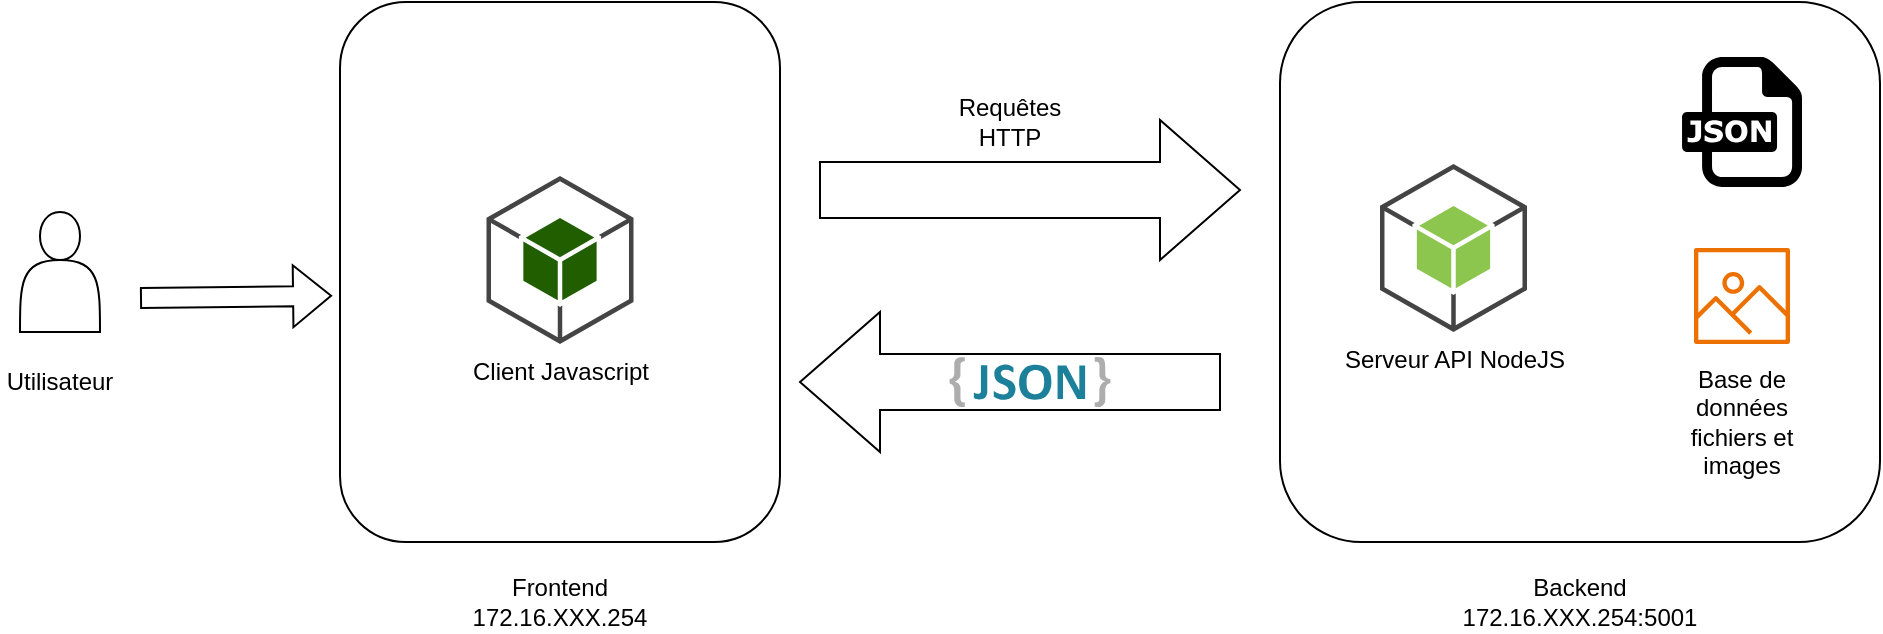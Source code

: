 <mxfile version="22.1.22" type="embed">
  <diagram name="Page-1" id="zwLSHzP7m4LnoqEudZxr">
    <mxGraphModel dx="1039" dy="501" grid="1" gridSize="10" guides="1" tooltips="1" connect="1" arrows="1" fold="1" page="1" pageScale="1" pageWidth="1169" pageHeight="827" math="0" shadow="0">
      <root>
        <mxCell id="0" />
        <mxCell id="1" parent="0" />
        <mxCell id="BYZOD8SiorqYWOo38onv-17" value="" style="rounded=1;whiteSpace=wrap;html=1;" parent="1" vertex="1">
          <mxGeometry x="1001" y="340" width="120" height="210" as="geometry" />
        </mxCell>
        <mxCell id="BYZOD8SiorqYWOo38onv-1" value="" style="rounded=1;whiteSpace=wrap;html=1;" parent="1" vertex="1">
          <mxGeometry x="360" y="285" width="220" height="270" as="geometry" />
        </mxCell>
        <mxCell id="BYZOD8SiorqYWOo38onv-2" value="" style="rounded=1;whiteSpace=wrap;html=1;" parent="1" vertex="1">
          <mxGeometry x="830" y="285" width="300" height="270" as="geometry" />
        </mxCell>
        <mxCell id="BYZOD8SiorqYWOo38onv-3" value="" style="shape=actor;whiteSpace=wrap;html=1;" parent="1" vertex="1">
          <mxGeometry x="200" y="390" width="40" height="60" as="geometry" />
        </mxCell>
        <mxCell id="BYZOD8SiorqYWOo38onv-4" value="Frontend&lt;div&gt;172.16.XXX.254&lt;/div&gt;" style="text;html=1;align=center;verticalAlign=middle;whiteSpace=wrap;rounded=0;" parent="1" vertex="1">
          <mxGeometry x="440" y="570" width="60" height="30" as="geometry" />
        </mxCell>
        <mxCell id="BYZOD8SiorqYWOo38onv-5" value="Backend&lt;div&gt;172.16.XXX.254:5001&lt;/div&gt;" style="text;html=1;align=center;verticalAlign=middle;whiteSpace=wrap;rounded=0;" parent="1" vertex="1">
          <mxGeometry x="950" y="570" width="60" height="30" as="geometry" />
        </mxCell>
        <mxCell id="BYZOD8SiorqYWOo38onv-6" value="" style="html=1;shadow=0;dashed=0;align=center;verticalAlign=middle;shape=mxgraph.arrows2.arrow;dy=0.6;dx=40;notch=0;" parent="1" vertex="1">
          <mxGeometry x="600" y="344" width="210" height="70" as="geometry" />
        </mxCell>
        <mxCell id="BYZOD8SiorqYWOo38onv-7" value="" style="html=1;shadow=0;dashed=0;align=center;verticalAlign=middle;shape=mxgraph.arrows2.arrow;dy=0.6;dx=40;notch=0;rotation=-180;" parent="1" vertex="1">
          <mxGeometry x="590" y="440" width="210" height="70" as="geometry" />
        </mxCell>
        <mxCell id="BYZOD8SiorqYWOo38onv-8" value="Requêtes HTTP" style="text;html=1;align=center;verticalAlign=middle;whiteSpace=wrap;rounded=0;" parent="1" vertex="1">
          <mxGeometry x="665" y="330" width="60" height="30" as="geometry" />
        </mxCell>
        <mxCell id="BYZOD8SiorqYWOo38onv-11" value="" style="dashed=0;outlineConnect=0;html=1;align=center;labelPosition=center;verticalLabelPosition=bottom;verticalAlign=top;shape=mxgraph.weblogos.json_2" parent="1" vertex="1">
          <mxGeometry x="664.8" y="462.4" width="80.4" height="25.2" as="geometry" />
        </mxCell>
        <mxCell id="BYZOD8SiorqYWOo38onv-12" value="Serveur API NodeJS" style="outlineConnect=0;dashed=0;verticalLabelPosition=bottom;verticalAlign=top;align=center;html=1;shape=mxgraph.aws3.android;fillColor=#8CC64F;gradientColor=none;" parent="1" vertex="1">
          <mxGeometry x="880" y="366" width="73.5" height="84" as="geometry" />
        </mxCell>
        <mxCell id="BYZOD8SiorqYWOo38onv-14" value="" style="dashed=0;outlineConnect=0;html=1;align=center;labelPosition=center;verticalLabelPosition=bottom;verticalAlign=top;shape=mxgraph.weblogos.json" parent="1" vertex="1">
          <mxGeometry x="1031" y="312.5" width="60" height="65" as="geometry" />
        </mxCell>
        <mxCell id="BYZOD8SiorqYWOo38onv-15" value="" style="sketch=0;outlineConnect=0;fontColor=#232F3E;gradientColor=none;fillColor=#ED7100;strokeColor=none;dashed=0;verticalLabelPosition=bottom;verticalAlign=top;align=center;html=1;fontSize=12;fontStyle=0;aspect=fixed;pointerEvents=1;shape=mxgraph.aws4.container_registry_image;" parent="1" vertex="1">
          <mxGeometry x="1037" y="408" width="48" height="48" as="geometry" />
        </mxCell>
        <mxCell id="BYZOD8SiorqYWOo38onv-16" value="Base de données fichiers et images" style="text;html=1;align=center;verticalAlign=middle;whiteSpace=wrap;rounded=0;" parent="1" vertex="1">
          <mxGeometry x="1031" y="480" width="60" height="30" as="geometry" />
        </mxCell>
        <mxCell id="BYZOD8SiorqYWOo38onv-20" value="Client Javascript" style="outlineConnect=0;dashed=0;verticalLabelPosition=bottom;verticalAlign=top;align=center;html=1;shape=mxgraph.aws3.android;fillColor=#205E00;gradientColor=none;" parent="1" vertex="1">
          <mxGeometry x="433.25" y="372" width="73.5" height="84" as="geometry" />
        </mxCell>
        <mxCell id="BYZOD8SiorqYWOo38onv-21" value="" style="shape=flexArrow;endArrow=classic;html=1;rounded=0;entryX=-0.018;entryY=0.544;entryDx=0;entryDy=0;entryPerimeter=0;" parent="1" target="BYZOD8SiorqYWOo38onv-1" edge="1">
          <mxGeometry width="50" height="50" relative="1" as="geometry">
            <mxPoint x="260" y="433" as="sourcePoint" />
            <mxPoint x="310" y="383" as="targetPoint" />
          </mxGeometry>
        </mxCell>
        <mxCell id="BYZOD8SiorqYWOo38onv-22" value="Utilisateur" style="text;html=1;align=center;verticalAlign=middle;whiteSpace=wrap;rounded=0;" parent="1" vertex="1">
          <mxGeometry x="190" y="460" width="60" height="30" as="geometry" />
        </mxCell>
      </root>
    </mxGraphModel>
  </diagram>
</mxfile>
